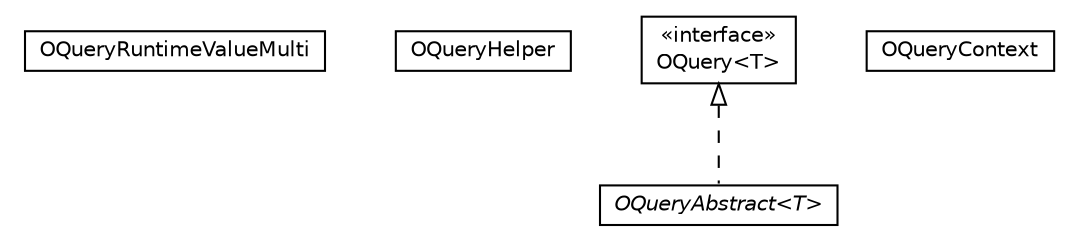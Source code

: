 #!/usr/local/bin/dot
#
# Class diagram 
# Generated by UMLGraph version R5_6-24-gf6e263 (http://www.umlgraph.org/)
#

digraph G {
	edge [fontname="Helvetica",fontsize=10,labelfontname="Helvetica",labelfontsize=10];
	node [fontname="Helvetica",fontsize=10,shape=plaintext];
	nodesep=0.25;
	ranksep=0.5;
	// com.orientechnologies.orient.core.query.OQueryRuntimeValueMulti
	c265555 [label=<<table title="com.orientechnologies.orient.core.query.OQueryRuntimeValueMulti" border="0" cellborder="1" cellspacing="0" cellpadding="2" port="p" href="./OQueryRuntimeValueMulti.html">
		<tr><td><table border="0" cellspacing="0" cellpadding="1">
<tr><td align="center" balign="center"> OQueryRuntimeValueMulti </td></tr>
		</table></td></tr>
		</table>>, URL="./OQueryRuntimeValueMulti.html", fontname="Helvetica", fontcolor="black", fontsize=10.0];
	// com.orientechnologies.orient.core.query.OQueryHelper
	c265556 [label=<<table title="com.orientechnologies.orient.core.query.OQueryHelper" border="0" cellborder="1" cellspacing="0" cellpadding="2" port="p" href="./OQueryHelper.html">
		<tr><td><table border="0" cellspacing="0" cellpadding="1">
<tr><td align="center" balign="center"> OQueryHelper </td></tr>
		</table></td></tr>
		</table>>, URL="./OQueryHelper.html", fontname="Helvetica", fontcolor="black", fontsize=10.0];
	// com.orientechnologies.orient.core.query.OQueryAbstract<T>
	c265557 [label=<<table title="com.orientechnologies.orient.core.query.OQueryAbstract" border="0" cellborder="1" cellspacing="0" cellpadding="2" port="p" href="./OQueryAbstract.html">
		<tr><td><table border="0" cellspacing="0" cellpadding="1">
<tr><td align="center" balign="center"><font face="Helvetica-Oblique"> OQueryAbstract&lt;T&gt; </font></td></tr>
		</table></td></tr>
		</table>>, URL="./OQueryAbstract.html", fontname="Helvetica", fontcolor="black", fontsize=10.0];
	// com.orientechnologies.orient.core.query.OQueryContext
	c265558 [label=<<table title="com.orientechnologies.orient.core.query.OQueryContext" border="0" cellborder="1" cellspacing="0" cellpadding="2" port="p" href="./OQueryContext.html">
		<tr><td><table border="0" cellspacing="0" cellpadding="1">
<tr><td align="center" balign="center"> OQueryContext </td></tr>
		</table></td></tr>
		</table>>, URL="./OQueryContext.html", fontname="Helvetica", fontcolor="black", fontsize=10.0];
	// com.orientechnologies.orient.core.query.OQuery<T>
	c265559 [label=<<table title="com.orientechnologies.orient.core.query.OQuery" border="0" cellborder="1" cellspacing="0" cellpadding="2" port="p" href="./OQuery.html">
		<tr><td><table border="0" cellspacing="0" cellpadding="1">
<tr><td align="center" balign="center"> &#171;interface&#187; </td></tr>
<tr><td align="center" balign="center"> OQuery&lt;T&gt; </td></tr>
		</table></td></tr>
		</table>>, URL="./OQuery.html", fontname="Helvetica", fontcolor="black", fontsize=10.0];
	//com.orientechnologies.orient.core.query.OQueryAbstract<T> implements com.orientechnologies.orient.core.query.OQuery<T>
	c265559:p -> c265557:p [dir=back,arrowtail=empty,style=dashed];
}

